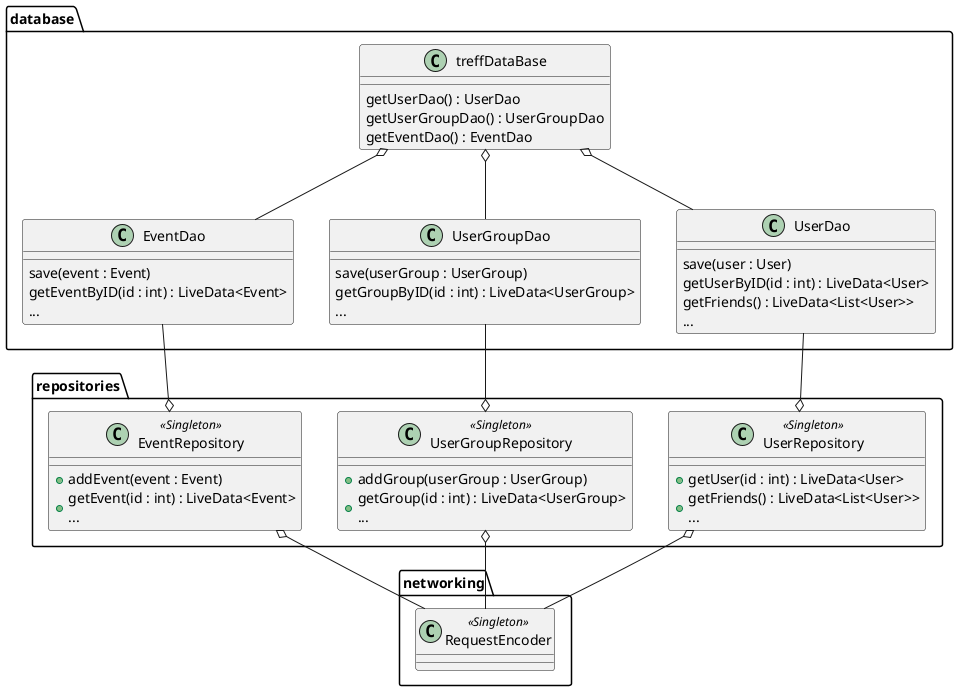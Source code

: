 @startuml

package database {
    class "UserDao" as UD {
        save(user : User)
        getUserByID(id : int) : LiveData<User>
        getFriends() : LiveData<List<User>>\n...
    }
    class "UserGroupDao" as UGD {
        save(userGroup : UserGroup)
        getGroupByID(id : int) : LiveData<UserGroup>\n...
    }
    class "EventDao" as ED {
        save(event : Event)
        getEventByID(id : int) : LiveData<Event>\n...
    }
    class "treffDataBase" as DB {
        getUserDao() : UserDao
        getUserGroupDao() : UserGroupDao
        getEventDao() : EventDao
    }
}

package repositories {
    class "UserRepository" as UR <<Singleton>> {
        +getUser(id : int) : LiveData<User>
        +getFriends() : LiveData<List<User>>\n...
    }
    class "UserGroupRepository" as UGR <<Singleton>> {
        +addGroup(userGroup : UserGroup)
        +getGroup(id : int) : LiveData<UserGroup>\n...
    }
    class "EventRepository" as ER <<Singleton>> {
        +addEvent(event : Event)
        +getEvent(id : int) : LiveData<Event>\n...
    }
}

package networking {
    class "RequestEncoder" as RE <<Singleton>> {

    }
}

UR o-up- UD
UGR o-up- UGD
ER o-up- ED

DB o-down- UD
DB o-down- UGD
DB o-down- ED

UR o-down- RE
UGR o-down- RE
ER o-down- RE


@enduml